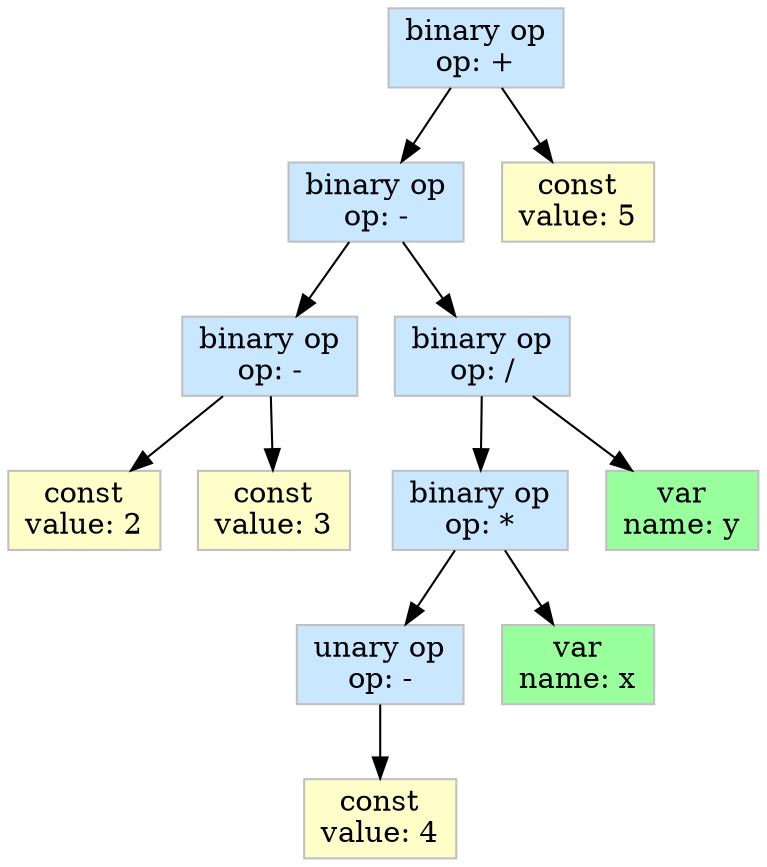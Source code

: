 digraph AST {
0 [label="binary op
op: +", shape=box, style=filled, color="grey", fillcolor="#C9E7FF"];
0->1
1 [label="binary op
op: -", shape=box, style=filled, color="grey", fillcolor="#C9E7FF"];
1->2
2 [label="binary op
op: -", shape=box, style=filled, color="grey", fillcolor="#C9E7FF"];
2->3
3 [label="const
value: 2", shape=box, style=filled, color="grey", fillcolor="#FFFEC9"];
2->4
4 [label="const
value: 3", shape=box, style=filled, color="grey", fillcolor="#FFFEC9"];
1->5
5 [label="binary op
op: /", shape=box, style=filled, color="grey", fillcolor="#C9E7FF"];
5->6
6 [label="binary op
op: *", shape=box, style=filled, color="grey", fillcolor="#C9E7FF"];
6->7
7 [label="unary op
op: -", shape=box, style=filled, color="grey", fillcolor="#C9E7FF"];
7->8
8 [label="const
value: 4", shape=box, style=filled, color="grey", fillcolor="#FFFEC9"];
6->9
9 [label="var
name: x", shape=box, style=filled, color="grey", fillcolor="#99FF9D"];
5->10
10 [label="var
name: y", shape=box, style=filled, color="grey", fillcolor="#99FF9D"];
0->11
11 [label="const
value: 5", shape=box, style=filled, color="grey", fillcolor="#FFFEC9"];
}
